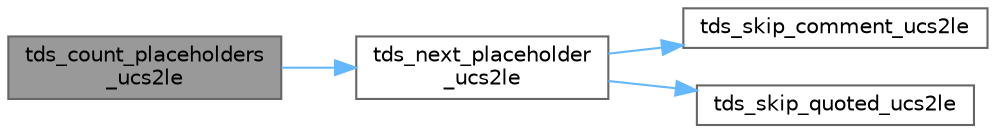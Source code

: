 digraph "tds_count_placeholders_ucs2le"
{
 // LATEX_PDF_SIZE
  bgcolor="transparent";
  edge [fontname=Helvetica,fontsize=10,labelfontname=Helvetica,labelfontsize=10];
  node [fontname=Helvetica,fontsize=10,shape=box,height=0.2,width=0.4];
  rankdir="LR";
  Node1 [id="Node000001",label="tds_count_placeholders\l_ucs2le",height=0.2,width=0.4,color="gray40", fillcolor="grey60", style="filled", fontcolor="black",tooltip="Count the number of placeholders ('?') in a query."];
  Node1 -> Node2 [id="edge1_Node000001_Node000002",color="steelblue1",style="solid",tooltip=" "];
  Node2 [id="Node000002",label="tds_next_placeholder\l_ucs2le",height=0.2,width=0.4,color="grey40", fillcolor="white", style="filled",URL="$a00590.html#gaaa97f8535a2babe642024a0744d271d5",tooltip="Found the next placeholder (? or @param) in a string."];
  Node2 -> Node3 [id="edge2_Node000002_Node000003",color="steelblue1",style="solid",tooltip=" "];
  Node3 [id="Node000003",label="tds_skip_comment_ucs2le",height=0.2,width=0.4,color="grey40", fillcolor="white", style="filled",URL="$a00590.html#gac3124fe439d9c96236fc33af7793ffcf",tooltip="Skip a comment in a query."];
  Node2 -> Node4 [id="edge3_Node000002_Node000004",color="steelblue1",style="solid",tooltip=" "];
  Node4 [id="Node000004",label="tds_skip_quoted_ucs2le",height=0.2,width=0.4,color="grey40", fillcolor="white", style="filled",URL="$a00590.html#gab42efeaf6c795435a03de1835b3de1c6",tooltip="Return pointer to end of a quoted string."];
}
